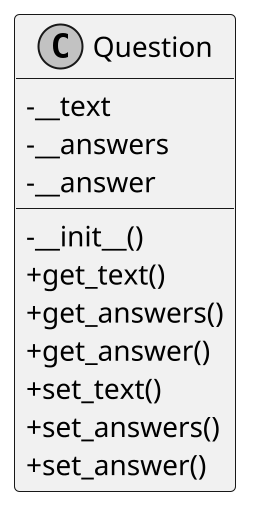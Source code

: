 @startuml
skinparam monochrome true
skinparam classAttributeIconSize 0
scale 2
class Question{
    -__text
    -__answers
    -__answer
    -__init__()
    +get_text()
    +get_answers()
    +get_answer()
    +set_text()
    +set_answers()
    +set_answer()
}
@enduml